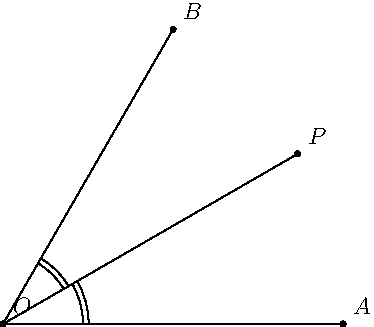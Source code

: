 import geometry;

unitsize(1cm);

pair A = (6,0);
pair P = (3*sqrt(3),3);
pair O = (0,0);
pair B = (3,3*sqrt(3));

draw(A -- O);
draw(O -- B);
draw(O -- P);

dot("$A$", A, 2NE);
dot("$O$", O, 2NE);
dot("$B$", B, 2NE);
dot("$P$", P, 2NE);

markangle(A, O, P, radius=40, n=2);
markangle(P, O, B, radius=35, n=2);
